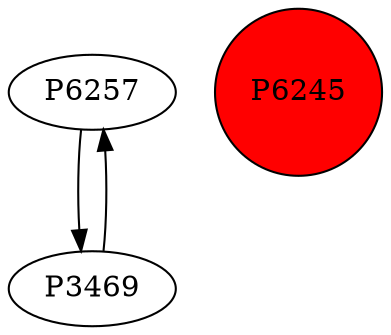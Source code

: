 digraph {
	P6257 -> P3469
	P3469 -> P6257
	P6245 [shape=circle]
	P6245 [style=filled]
	P6245 [fillcolor=red]
}